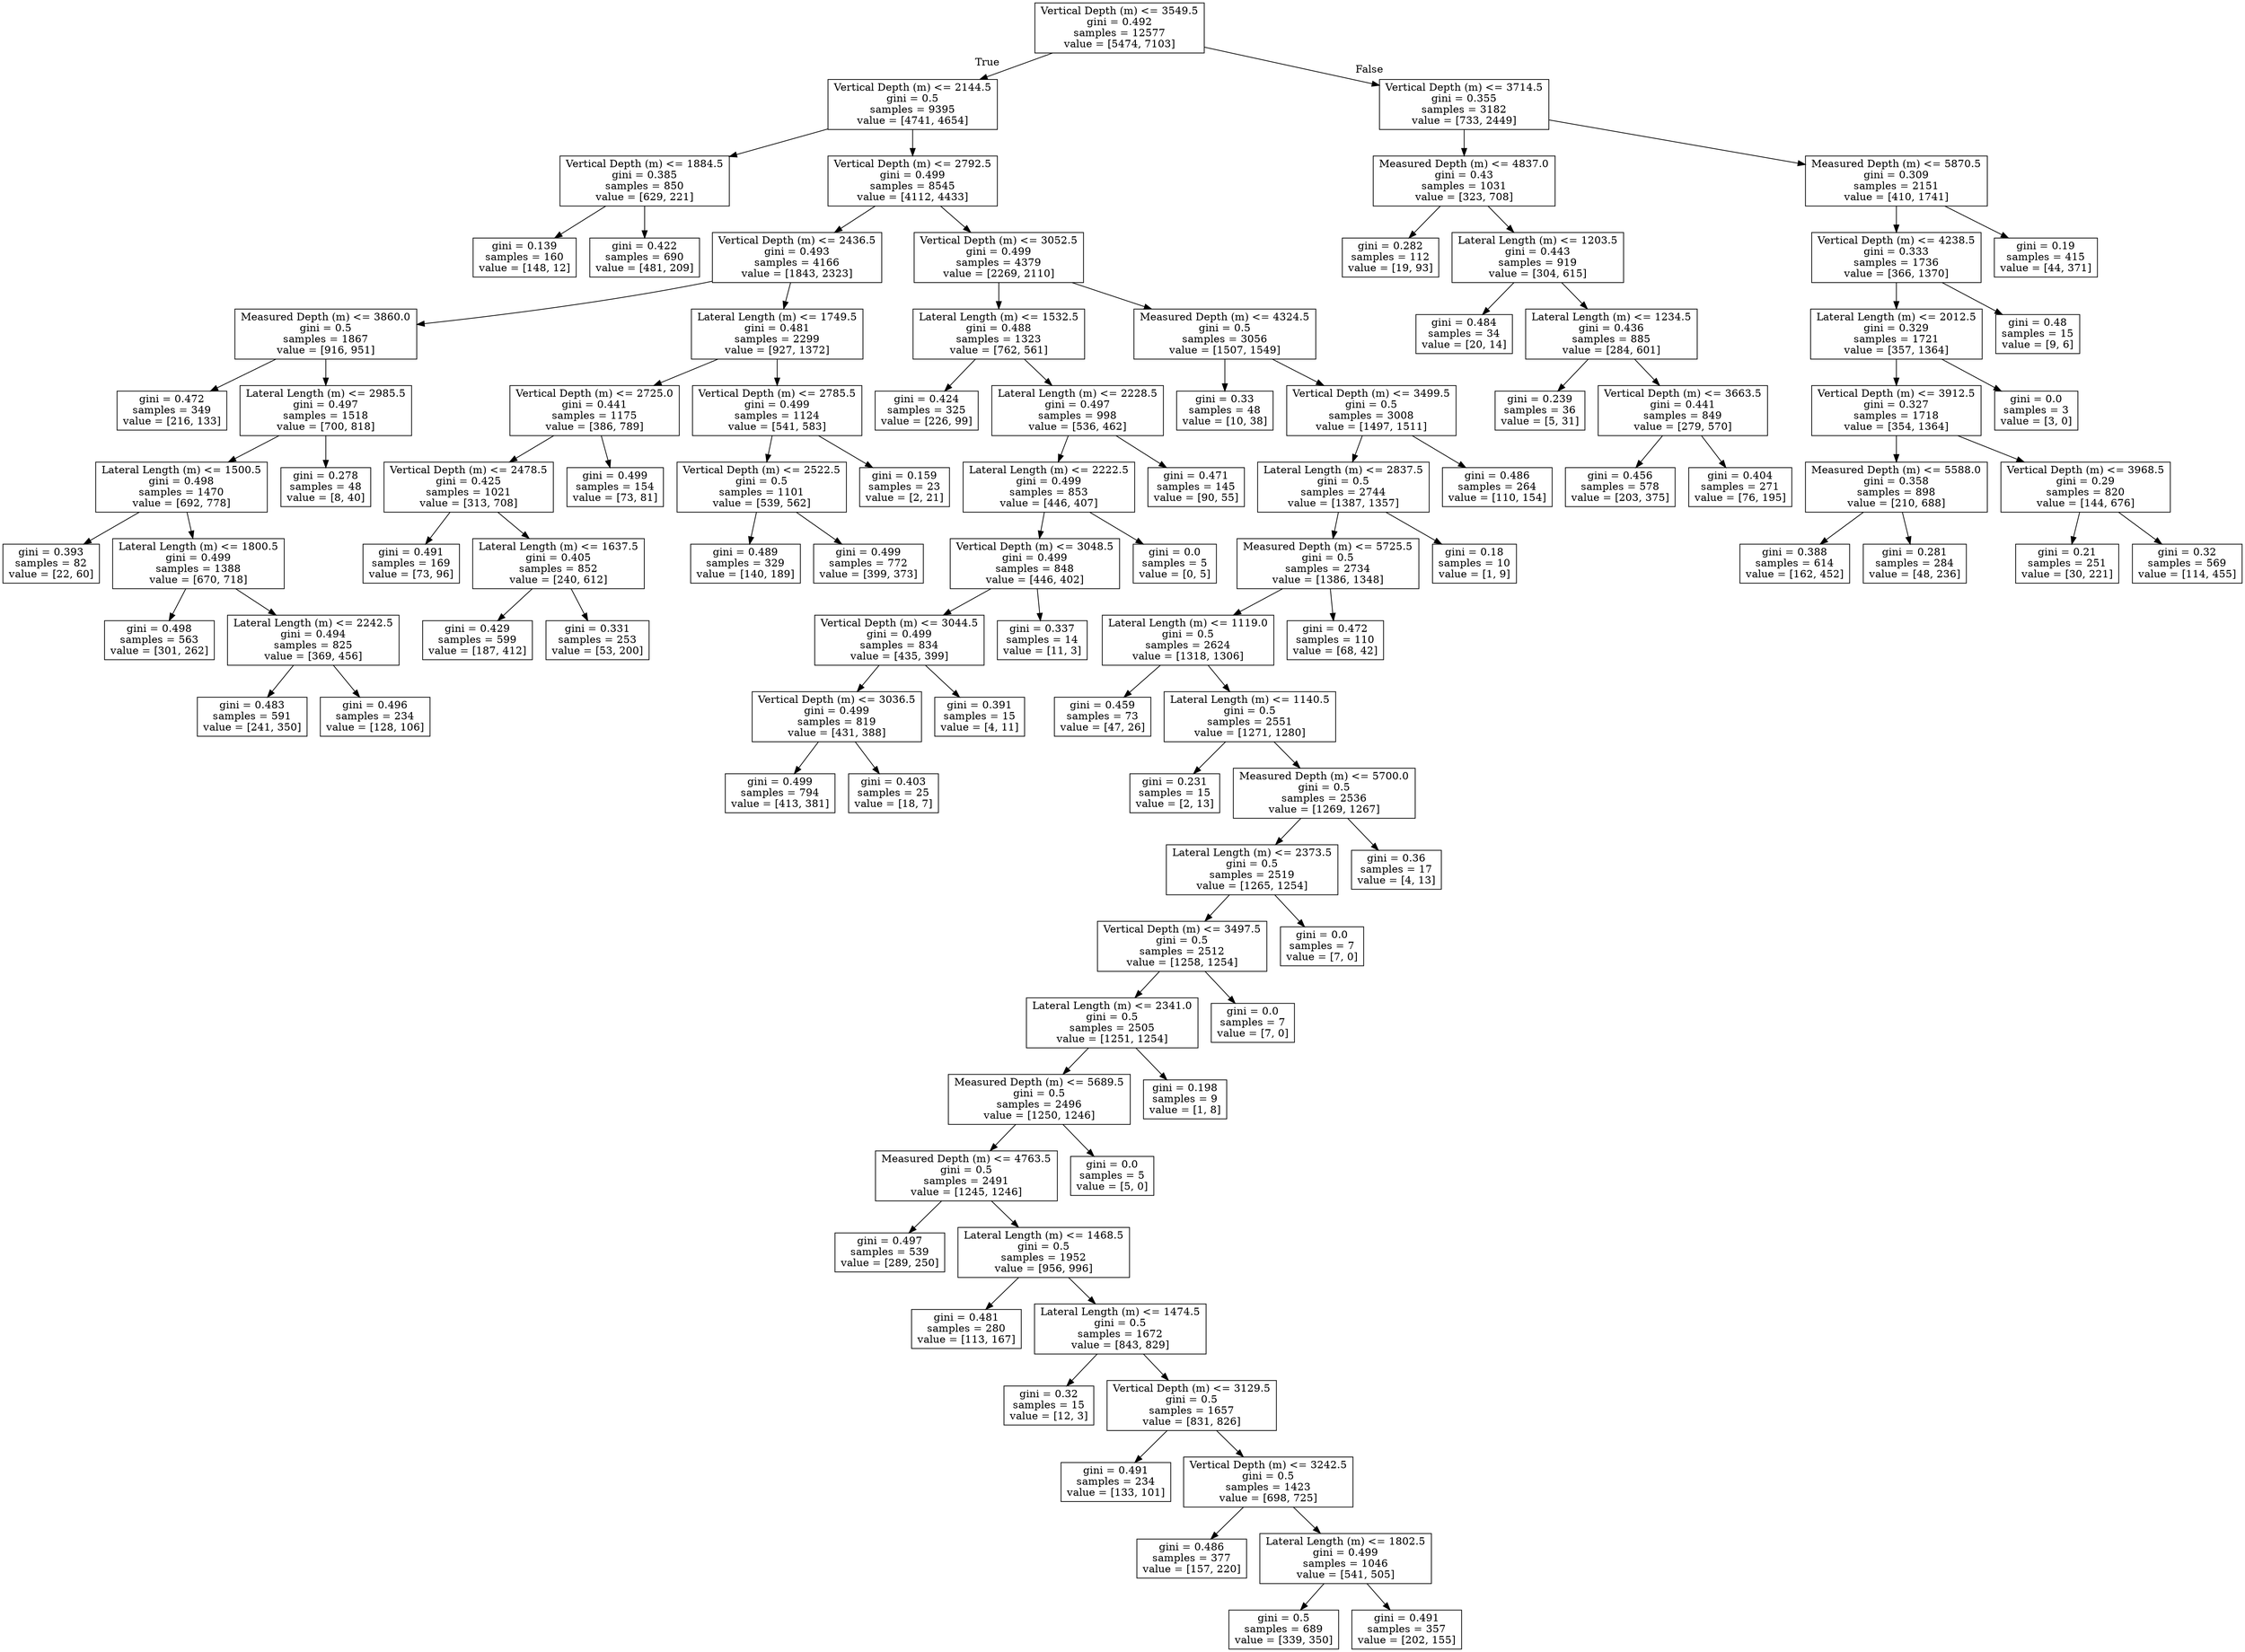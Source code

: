 digraph Tree {
node [shape=box] ;
0 [label="Vertical Depth (m) <= 3549.5\ngini = 0.492\nsamples = 12577\nvalue = [5474, 7103]"] ;
1 [label="Vertical Depth (m) <= 2144.5\ngini = 0.5\nsamples = 9395\nvalue = [4741, 4654]"] ;
0 -> 1 [labeldistance=2.5, labelangle=45, headlabel="True"] ;
2 [label="Vertical Depth (m) <= 1884.5\ngini = 0.385\nsamples = 850\nvalue = [629, 221]"] ;
1 -> 2 ;
3 [label="gini = 0.139\nsamples = 160\nvalue = [148, 12]"] ;
2 -> 3 ;
4 [label="gini = 0.422\nsamples = 690\nvalue = [481, 209]"] ;
2 -> 4 ;
5 [label="Vertical Depth (m) <= 2792.5\ngini = 0.499\nsamples = 8545\nvalue = [4112, 4433]"] ;
1 -> 5 ;
6 [label="Vertical Depth (m) <= 2436.5\ngini = 0.493\nsamples = 4166\nvalue = [1843, 2323]"] ;
5 -> 6 ;
7 [label="Measured Depth (m) <= 3860.0\ngini = 0.5\nsamples = 1867\nvalue = [916, 951]"] ;
6 -> 7 ;
8 [label="gini = 0.472\nsamples = 349\nvalue = [216, 133]"] ;
7 -> 8 ;
9 [label="Lateral Length (m) <= 2985.5\ngini = 0.497\nsamples = 1518\nvalue = [700, 818]"] ;
7 -> 9 ;
10 [label="Lateral Length (m) <= 1500.5\ngini = 0.498\nsamples = 1470\nvalue = [692, 778]"] ;
9 -> 10 ;
11 [label="gini = 0.393\nsamples = 82\nvalue = [22, 60]"] ;
10 -> 11 ;
12 [label="Lateral Length (m) <= 1800.5\ngini = 0.499\nsamples = 1388\nvalue = [670, 718]"] ;
10 -> 12 ;
13 [label="gini = 0.498\nsamples = 563\nvalue = [301, 262]"] ;
12 -> 13 ;
14 [label="Lateral Length (m) <= 2242.5\ngini = 0.494\nsamples = 825\nvalue = [369, 456]"] ;
12 -> 14 ;
15 [label="gini = 0.483\nsamples = 591\nvalue = [241, 350]"] ;
14 -> 15 ;
16 [label="gini = 0.496\nsamples = 234\nvalue = [128, 106]"] ;
14 -> 16 ;
17 [label="gini = 0.278\nsamples = 48\nvalue = [8, 40]"] ;
9 -> 17 ;
18 [label="Lateral Length (m) <= 1749.5\ngini = 0.481\nsamples = 2299\nvalue = [927, 1372]"] ;
6 -> 18 ;
19 [label="Vertical Depth (m) <= 2725.0\ngini = 0.441\nsamples = 1175\nvalue = [386, 789]"] ;
18 -> 19 ;
20 [label="Vertical Depth (m) <= 2478.5\ngini = 0.425\nsamples = 1021\nvalue = [313, 708]"] ;
19 -> 20 ;
21 [label="gini = 0.491\nsamples = 169\nvalue = [73, 96]"] ;
20 -> 21 ;
22 [label="Lateral Length (m) <= 1637.5\ngini = 0.405\nsamples = 852\nvalue = [240, 612]"] ;
20 -> 22 ;
23 [label="gini = 0.429\nsamples = 599\nvalue = [187, 412]"] ;
22 -> 23 ;
24 [label="gini = 0.331\nsamples = 253\nvalue = [53, 200]"] ;
22 -> 24 ;
25 [label="gini = 0.499\nsamples = 154\nvalue = [73, 81]"] ;
19 -> 25 ;
26 [label="Vertical Depth (m) <= 2785.5\ngini = 0.499\nsamples = 1124\nvalue = [541, 583]"] ;
18 -> 26 ;
27 [label="Vertical Depth (m) <= 2522.5\ngini = 0.5\nsamples = 1101\nvalue = [539, 562]"] ;
26 -> 27 ;
28 [label="gini = 0.489\nsamples = 329\nvalue = [140, 189]"] ;
27 -> 28 ;
29 [label="gini = 0.499\nsamples = 772\nvalue = [399, 373]"] ;
27 -> 29 ;
30 [label="gini = 0.159\nsamples = 23\nvalue = [2, 21]"] ;
26 -> 30 ;
31 [label="Vertical Depth (m) <= 3052.5\ngini = 0.499\nsamples = 4379\nvalue = [2269, 2110]"] ;
5 -> 31 ;
32 [label="Lateral Length (m) <= 1532.5\ngini = 0.488\nsamples = 1323\nvalue = [762, 561]"] ;
31 -> 32 ;
33 [label="gini = 0.424\nsamples = 325\nvalue = [226, 99]"] ;
32 -> 33 ;
34 [label="Lateral Length (m) <= 2228.5\ngini = 0.497\nsamples = 998\nvalue = [536, 462]"] ;
32 -> 34 ;
35 [label="Lateral Length (m) <= 2222.5\ngini = 0.499\nsamples = 853\nvalue = [446, 407]"] ;
34 -> 35 ;
36 [label="Vertical Depth (m) <= 3048.5\ngini = 0.499\nsamples = 848\nvalue = [446, 402]"] ;
35 -> 36 ;
37 [label="Vertical Depth (m) <= 3044.5\ngini = 0.499\nsamples = 834\nvalue = [435, 399]"] ;
36 -> 37 ;
38 [label="Vertical Depth (m) <= 3036.5\ngini = 0.499\nsamples = 819\nvalue = [431, 388]"] ;
37 -> 38 ;
39 [label="gini = 0.499\nsamples = 794\nvalue = [413, 381]"] ;
38 -> 39 ;
40 [label="gini = 0.403\nsamples = 25\nvalue = [18, 7]"] ;
38 -> 40 ;
41 [label="gini = 0.391\nsamples = 15\nvalue = [4, 11]"] ;
37 -> 41 ;
42 [label="gini = 0.337\nsamples = 14\nvalue = [11, 3]"] ;
36 -> 42 ;
43 [label="gini = 0.0\nsamples = 5\nvalue = [0, 5]"] ;
35 -> 43 ;
44 [label="gini = 0.471\nsamples = 145\nvalue = [90, 55]"] ;
34 -> 44 ;
45 [label="Measured Depth (m) <= 4324.5\ngini = 0.5\nsamples = 3056\nvalue = [1507, 1549]"] ;
31 -> 45 ;
46 [label="gini = 0.33\nsamples = 48\nvalue = [10, 38]"] ;
45 -> 46 ;
47 [label="Vertical Depth (m) <= 3499.5\ngini = 0.5\nsamples = 3008\nvalue = [1497, 1511]"] ;
45 -> 47 ;
48 [label="Lateral Length (m) <= 2837.5\ngini = 0.5\nsamples = 2744\nvalue = [1387, 1357]"] ;
47 -> 48 ;
49 [label="Measured Depth (m) <= 5725.5\ngini = 0.5\nsamples = 2734\nvalue = [1386, 1348]"] ;
48 -> 49 ;
50 [label="Lateral Length (m) <= 1119.0\ngini = 0.5\nsamples = 2624\nvalue = [1318, 1306]"] ;
49 -> 50 ;
51 [label="gini = 0.459\nsamples = 73\nvalue = [47, 26]"] ;
50 -> 51 ;
52 [label="Lateral Length (m) <= 1140.5\ngini = 0.5\nsamples = 2551\nvalue = [1271, 1280]"] ;
50 -> 52 ;
53 [label="gini = 0.231\nsamples = 15\nvalue = [2, 13]"] ;
52 -> 53 ;
54 [label="Measured Depth (m) <= 5700.0\ngini = 0.5\nsamples = 2536\nvalue = [1269, 1267]"] ;
52 -> 54 ;
55 [label="Lateral Length (m) <= 2373.5\ngini = 0.5\nsamples = 2519\nvalue = [1265, 1254]"] ;
54 -> 55 ;
56 [label="Vertical Depth (m) <= 3497.5\ngini = 0.5\nsamples = 2512\nvalue = [1258, 1254]"] ;
55 -> 56 ;
57 [label="Lateral Length (m) <= 2341.0\ngini = 0.5\nsamples = 2505\nvalue = [1251, 1254]"] ;
56 -> 57 ;
58 [label="Measured Depth (m) <= 5689.5\ngini = 0.5\nsamples = 2496\nvalue = [1250, 1246]"] ;
57 -> 58 ;
59 [label="Measured Depth (m) <= 4763.5\ngini = 0.5\nsamples = 2491\nvalue = [1245, 1246]"] ;
58 -> 59 ;
60 [label="gini = 0.497\nsamples = 539\nvalue = [289, 250]"] ;
59 -> 60 ;
61 [label="Lateral Length (m) <= 1468.5\ngini = 0.5\nsamples = 1952\nvalue = [956, 996]"] ;
59 -> 61 ;
62 [label="gini = 0.481\nsamples = 280\nvalue = [113, 167]"] ;
61 -> 62 ;
63 [label="Lateral Length (m) <= 1474.5\ngini = 0.5\nsamples = 1672\nvalue = [843, 829]"] ;
61 -> 63 ;
64 [label="gini = 0.32\nsamples = 15\nvalue = [12, 3]"] ;
63 -> 64 ;
65 [label="Vertical Depth (m) <= 3129.5\ngini = 0.5\nsamples = 1657\nvalue = [831, 826]"] ;
63 -> 65 ;
66 [label="gini = 0.491\nsamples = 234\nvalue = [133, 101]"] ;
65 -> 66 ;
67 [label="Vertical Depth (m) <= 3242.5\ngini = 0.5\nsamples = 1423\nvalue = [698, 725]"] ;
65 -> 67 ;
68 [label="gini = 0.486\nsamples = 377\nvalue = [157, 220]"] ;
67 -> 68 ;
69 [label="Lateral Length (m) <= 1802.5\ngini = 0.499\nsamples = 1046\nvalue = [541, 505]"] ;
67 -> 69 ;
70 [label="gini = 0.5\nsamples = 689\nvalue = [339, 350]"] ;
69 -> 70 ;
71 [label="gini = 0.491\nsamples = 357\nvalue = [202, 155]"] ;
69 -> 71 ;
72 [label="gini = 0.0\nsamples = 5\nvalue = [5, 0]"] ;
58 -> 72 ;
73 [label="gini = 0.198\nsamples = 9\nvalue = [1, 8]"] ;
57 -> 73 ;
74 [label="gini = 0.0\nsamples = 7\nvalue = [7, 0]"] ;
56 -> 74 ;
75 [label="gini = 0.0\nsamples = 7\nvalue = [7, 0]"] ;
55 -> 75 ;
76 [label="gini = 0.36\nsamples = 17\nvalue = [4, 13]"] ;
54 -> 76 ;
77 [label="gini = 0.472\nsamples = 110\nvalue = [68, 42]"] ;
49 -> 77 ;
78 [label="gini = 0.18\nsamples = 10\nvalue = [1, 9]"] ;
48 -> 78 ;
79 [label="gini = 0.486\nsamples = 264\nvalue = [110, 154]"] ;
47 -> 79 ;
80 [label="Vertical Depth (m) <= 3714.5\ngini = 0.355\nsamples = 3182\nvalue = [733, 2449]"] ;
0 -> 80 [labeldistance=2.5, labelangle=-45, headlabel="False"] ;
81 [label="Measured Depth (m) <= 4837.0\ngini = 0.43\nsamples = 1031\nvalue = [323, 708]"] ;
80 -> 81 ;
82 [label="gini = 0.282\nsamples = 112\nvalue = [19, 93]"] ;
81 -> 82 ;
83 [label="Lateral Length (m) <= 1203.5\ngini = 0.443\nsamples = 919\nvalue = [304, 615]"] ;
81 -> 83 ;
84 [label="gini = 0.484\nsamples = 34\nvalue = [20, 14]"] ;
83 -> 84 ;
85 [label="Lateral Length (m) <= 1234.5\ngini = 0.436\nsamples = 885\nvalue = [284, 601]"] ;
83 -> 85 ;
86 [label="gini = 0.239\nsamples = 36\nvalue = [5, 31]"] ;
85 -> 86 ;
87 [label="Vertical Depth (m) <= 3663.5\ngini = 0.441\nsamples = 849\nvalue = [279, 570]"] ;
85 -> 87 ;
88 [label="gini = 0.456\nsamples = 578\nvalue = [203, 375]"] ;
87 -> 88 ;
89 [label="gini = 0.404\nsamples = 271\nvalue = [76, 195]"] ;
87 -> 89 ;
90 [label="Measured Depth (m) <= 5870.5\ngini = 0.309\nsamples = 2151\nvalue = [410, 1741]"] ;
80 -> 90 ;
91 [label="Vertical Depth (m) <= 4238.5\ngini = 0.333\nsamples = 1736\nvalue = [366, 1370]"] ;
90 -> 91 ;
92 [label="Lateral Length (m) <= 2012.5\ngini = 0.329\nsamples = 1721\nvalue = [357, 1364]"] ;
91 -> 92 ;
93 [label="Vertical Depth (m) <= 3912.5\ngini = 0.327\nsamples = 1718\nvalue = [354, 1364]"] ;
92 -> 93 ;
94 [label="Measured Depth (m) <= 5588.0\ngini = 0.358\nsamples = 898\nvalue = [210, 688]"] ;
93 -> 94 ;
95 [label="gini = 0.388\nsamples = 614\nvalue = [162, 452]"] ;
94 -> 95 ;
96 [label="gini = 0.281\nsamples = 284\nvalue = [48, 236]"] ;
94 -> 96 ;
97 [label="Vertical Depth (m) <= 3968.5\ngini = 0.29\nsamples = 820\nvalue = [144, 676]"] ;
93 -> 97 ;
98 [label="gini = 0.21\nsamples = 251\nvalue = [30, 221]"] ;
97 -> 98 ;
99 [label="gini = 0.32\nsamples = 569\nvalue = [114, 455]"] ;
97 -> 99 ;
100 [label="gini = 0.0\nsamples = 3\nvalue = [3, 0]"] ;
92 -> 100 ;
101 [label="gini = 0.48\nsamples = 15\nvalue = [9, 6]"] ;
91 -> 101 ;
102 [label="gini = 0.19\nsamples = 415\nvalue = [44, 371]"] ;
90 -> 102 ;
}